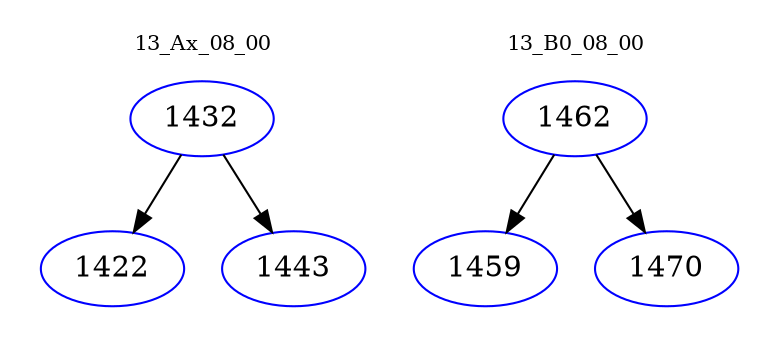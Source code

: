 digraph{
subgraph cluster_0 {
color = white
label = "13_Ax_08_00";
fontsize=10;
T0_1432 [label="1432", color="blue"]
T0_1432 -> T0_1422 [color="black"]
T0_1422 [label="1422", color="blue"]
T0_1432 -> T0_1443 [color="black"]
T0_1443 [label="1443", color="blue"]
}
subgraph cluster_1 {
color = white
label = "13_B0_08_00";
fontsize=10;
T1_1462 [label="1462", color="blue"]
T1_1462 -> T1_1459 [color="black"]
T1_1459 [label="1459", color="blue"]
T1_1462 -> T1_1470 [color="black"]
T1_1470 [label="1470", color="blue"]
}
}
